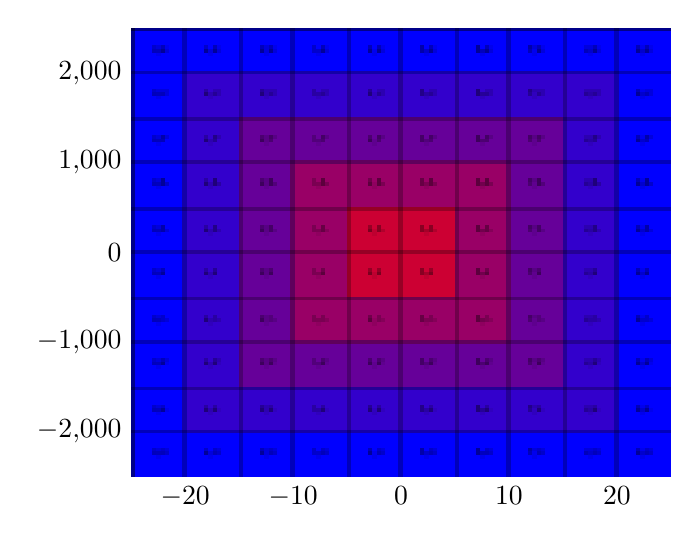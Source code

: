 \begin{tikzpicture}
	\begin{axis}[%
		xmin=-25, xmax=25,
		ymin=-2500, ymax=2500]
		\addplot graphics [xmin=-25, xmax=25, ymin=-2500, ymax=2500] {example-grid-100x100bp.png};
	\end{axis}
\end{tikzpicture}